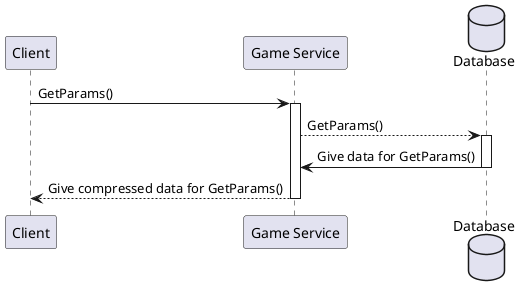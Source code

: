 @startuml params
participant client as "Client"
participant "Game Service" as gameservice
database "Database" as database

client -> gameservice: GetParams()
activate gameservice
gameservice --> database: GetParams()
activate database
database -> gameservice: Give data for GetParams()
deactivate database
gameservice --> client: Give compressed data for GetParams()
deactivate gameservice
@enduml
